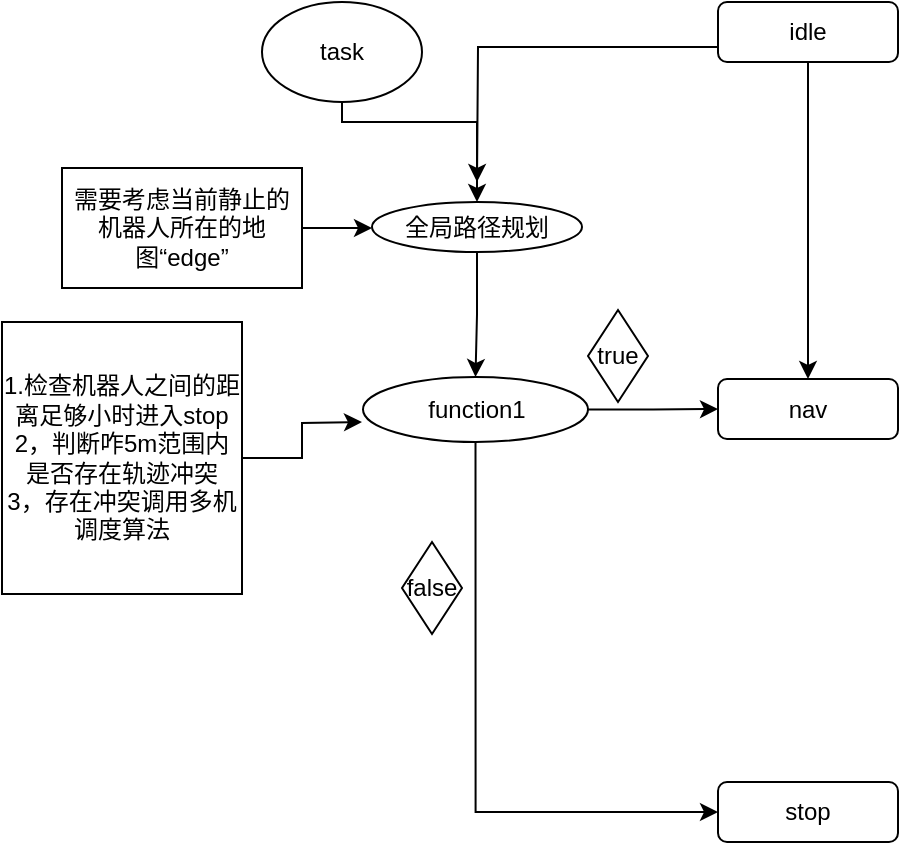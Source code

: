 <mxfile version="15.2.9" type="github">
  <diagram id="9fSyIhTfwZy8_oy5fgW9" name="Page-1">
    <mxGraphModel dx="794" dy="541" grid="1" gridSize="10" guides="1" tooltips="1" connect="1" arrows="1" fold="1" page="1" pageScale="1" pageWidth="827" pageHeight="1169" math="0" shadow="0">
      <root>
        <mxCell id="0" />
        <mxCell id="1" parent="0" />
        <mxCell id="qDxuMMK1ASLJ5tELzvt4-7" value="" style="edgeStyle=orthogonalEdgeStyle;rounded=0;orthogonalLoop=1;jettySize=auto;html=1;exitX=0;exitY=0.75;exitDx=0;exitDy=0;" edge="1" parent="1" source="qDxuMMK1ASLJ5tELzvt4-1">
          <mxGeometry relative="1" as="geometry">
            <mxPoint x="345.034" y="160" as="sourcePoint" />
            <mxPoint x="247.5" y="230" as="targetPoint" />
          </mxGeometry>
        </mxCell>
        <mxCell id="qDxuMMK1ASLJ5tELzvt4-17" style="edgeStyle=orthogonalEdgeStyle;rounded=0;orthogonalLoop=1;jettySize=auto;html=1;exitX=0.5;exitY=1;exitDx=0;exitDy=0;entryX=0.5;entryY=0;entryDx=0;entryDy=0;" edge="1" parent="1" source="qDxuMMK1ASLJ5tELzvt4-1" target="qDxuMMK1ASLJ5tELzvt4-3">
          <mxGeometry relative="1" as="geometry" />
        </mxCell>
        <mxCell id="qDxuMMK1ASLJ5tELzvt4-1" value="idle" style="rounded=1;whiteSpace=wrap;html=1;" vertex="1" parent="1">
          <mxGeometry x="368" y="140" width="90" height="30" as="geometry" />
        </mxCell>
        <mxCell id="qDxuMMK1ASLJ5tELzvt4-3" value="nav" style="rounded=1;whiteSpace=wrap;html=1;" vertex="1" parent="1">
          <mxGeometry x="368" y="328.5" width="90" height="30" as="geometry" />
        </mxCell>
        <mxCell id="qDxuMMK1ASLJ5tELzvt4-4" value="stop" style="rounded=1;whiteSpace=wrap;html=1;" vertex="1" parent="1">
          <mxGeometry x="368" y="530" width="90" height="30" as="geometry" />
        </mxCell>
        <mxCell id="qDxuMMK1ASLJ5tELzvt4-8" style="edgeStyle=orthogonalEdgeStyle;rounded=0;orthogonalLoop=1;jettySize=auto;html=1;exitX=0.5;exitY=1;exitDx=0;exitDy=0;entryX=0.5;entryY=0;entryDx=0;entryDy=0;" edge="1" parent="1" source="qDxuMMK1ASLJ5tELzvt4-5" target="qDxuMMK1ASLJ5tELzvt4-6">
          <mxGeometry relative="1" as="geometry">
            <Array as="points">
              <mxPoint x="180" y="200" />
              <mxPoint x="248" y="200" />
            </Array>
          </mxGeometry>
        </mxCell>
        <mxCell id="qDxuMMK1ASLJ5tELzvt4-5" value="task" style="ellipse;whiteSpace=wrap;html=1;" vertex="1" parent="1">
          <mxGeometry x="140" y="140" width="80" height="50" as="geometry" />
        </mxCell>
        <mxCell id="qDxuMMK1ASLJ5tELzvt4-12" value="" style="edgeStyle=orthogonalEdgeStyle;rounded=0;orthogonalLoop=1;jettySize=auto;html=1;" edge="1" parent="1" source="qDxuMMK1ASLJ5tELzvt4-6" target="qDxuMMK1ASLJ5tELzvt4-11">
          <mxGeometry relative="1" as="geometry" />
        </mxCell>
        <mxCell id="qDxuMMK1ASLJ5tELzvt4-6" value="全局路径规划" style="ellipse;whiteSpace=wrap;html=1;rounded=1;" vertex="1" parent="1">
          <mxGeometry x="195" y="240" width="105" height="25" as="geometry" />
        </mxCell>
        <mxCell id="qDxuMMK1ASLJ5tELzvt4-10" style="edgeStyle=orthogonalEdgeStyle;rounded=0;orthogonalLoop=1;jettySize=auto;html=1;exitX=1;exitY=0.5;exitDx=0;exitDy=0;entryX=0;entryY=0.5;entryDx=0;entryDy=0;" edge="1" parent="1" source="qDxuMMK1ASLJ5tELzvt4-9" target="qDxuMMK1ASLJ5tELzvt4-6">
          <mxGeometry relative="1" as="geometry" />
        </mxCell>
        <mxCell id="qDxuMMK1ASLJ5tELzvt4-9" value="需要考虑当前静止的机器人所在的地图“edge”" style="rounded=0;whiteSpace=wrap;html=1;" vertex="1" parent="1">
          <mxGeometry x="40" y="223" width="120" height="60" as="geometry" />
        </mxCell>
        <mxCell id="qDxuMMK1ASLJ5tELzvt4-20" style="edgeStyle=orthogonalEdgeStyle;rounded=0;orthogonalLoop=1;jettySize=auto;html=1;exitX=0.5;exitY=1;exitDx=0;exitDy=0;entryX=0;entryY=0.5;entryDx=0;entryDy=0;" edge="1" parent="1" source="qDxuMMK1ASLJ5tELzvt4-11" target="qDxuMMK1ASLJ5tELzvt4-4">
          <mxGeometry relative="1" as="geometry" />
        </mxCell>
        <mxCell id="qDxuMMK1ASLJ5tELzvt4-28" style="edgeStyle=orthogonalEdgeStyle;rounded=0;orthogonalLoop=1;jettySize=auto;html=1;exitX=1;exitY=0.5;exitDx=0;exitDy=0;entryX=0;entryY=0.5;entryDx=0;entryDy=0;" edge="1" parent="1" source="qDxuMMK1ASLJ5tELzvt4-11" target="qDxuMMK1ASLJ5tELzvt4-3">
          <mxGeometry relative="1" as="geometry" />
        </mxCell>
        <mxCell id="qDxuMMK1ASLJ5tELzvt4-11" value="function1" style="ellipse;whiteSpace=wrap;html=1;rounded=1;" vertex="1" parent="1">
          <mxGeometry x="190.5" y="327.5" width="112.5" height="32.5" as="geometry" />
        </mxCell>
        <mxCell id="qDxuMMK1ASLJ5tELzvt4-34" style="edgeStyle=orthogonalEdgeStyle;rounded=0;orthogonalLoop=1;jettySize=auto;html=1;exitX=1;exitY=0.5;exitDx=0;exitDy=0;" edge="1" parent="1" source="qDxuMMK1ASLJ5tELzvt4-13">
          <mxGeometry relative="1" as="geometry">
            <mxPoint x="190" y="350" as="targetPoint" />
          </mxGeometry>
        </mxCell>
        <mxCell id="qDxuMMK1ASLJ5tELzvt4-13" value="&lt;div&gt;1.检查机器人之间的距离足够小时进入stop&lt;/div&gt;&lt;div&gt;2，判断咋5m范围内是否存在轨迹冲突&lt;/div&gt;&lt;div&gt;3，存在冲突调用多机调度算法&lt;br&gt;&lt;/div&gt;" style="rounded=0;whiteSpace=wrap;html=1;" vertex="1" parent="1">
          <mxGeometry x="10" y="300" width="120" height="136" as="geometry" />
        </mxCell>
        <mxCell id="qDxuMMK1ASLJ5tELzvt4-19" value="true" style="rhombus;whiteSpace=wrap;html=1;" vertex="1" parent="1">
          <mxGeometry x="303" y="294" width="30" height="46" as="geometry" />
        </mxCell>
        <mxCell id="qDxuMMK1ASLJ5tELzvt4-21" value="false" style="rhombus;whiteSpace=wrap;html=1;" vertex="1" parent="1">
          <mxGeometry x="210" y="410" width="30" height="46" as="geometry" />
        </mxCell>
      </root>
    </mxGraphModel>
  </diagram>
</mxfile>
